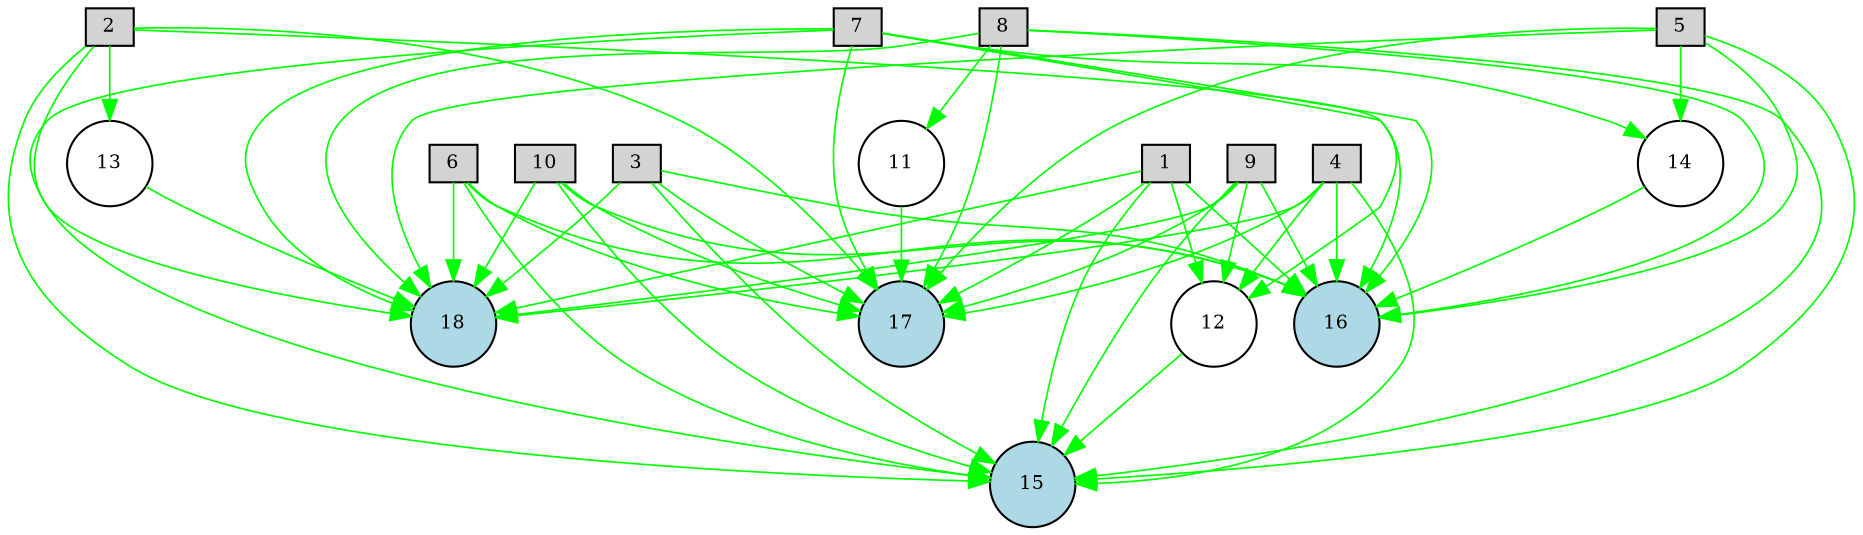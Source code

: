 digraph {
	node [fontsize=9 height=0.2 shape=circle width=0.2]
	1 [fillcolor=lightgray shape=box style=filled]
	2 [fillcolor=lightgray shape=box style=filled]
	3 [fillcolor=lightgray shape=box style=filled]
	4 [fillcolor=lightgray shape=box style=filled]
	5 [fillcolor=lightgray shape=box style=filled]
	6 [fillcolor=lightgray shape=box style=filled]
	7 [fillcolor=lightgray shape=box style=filled]
	8 [fillcolor=lightgray shape=box style=filled]
	9 [fillcolor=lightgray shape=box style=filled]
	10 [fillcolor=lightgray shape=box style=filled]
	17 [fillcolor=lightblue style=filled]
	15 [fillcolor=lightblue style=filled]
	18 [fillcolor=lightblue style=filled]
	16 [fillcolor=lightblue style=filled]
	11 [fillcolor=white style=filled]
	12 [fillcolor=white style=filled]
	13 [fillcolor=white style=filled]
	14 [fillcolor=white style=filled]
	1 -> 17 [color=green penwidth=0.8 style=solid]
	1 -> 15 [color=green penwidth=0.8 style=solid]
	1 -> 18 [color=green penwidth=0.8 style=solid]
	1 -> 16 [color=green penwidth=0.8 style=solid]
	2 -> 17 [color=green penwidth=0.8 style=solid]
	2 -> 15 [color=green penwidth=0.8 style=solid]
	2 -> 18 [color=green penwidth=0.8 style=solid]
	2 -> 16 [color=green penwidth=0.8 style=solid]
	3 -> 17 [color=green penwidth=0.8 style=solid]
	3 -> 15 [color=green penwidth=0.8 style=solid]
	3 -> 18 [color=green penwidth=0.8 style=solid]
	3 -> 16 [color=green penwidth=0.8 style=solid]
	4 -> 17 [color=green penwidth=0.8 style=solid]
	4 -> 15 [color=green penwidth=0.8 style=solid]
	4 -> 18 [color=green penwidth=0.8 style=solid]
	4 -> 16 [color=green penwidth=0.8 style=solid]
	5 -> 17 [color=green penwidth=0.8 style=solid]
	5 -> 15 [color=green penwidth=0.8 style=solid]
	5 -> 18 [color=green penwidth=0.8 style=solid]
	5 -> 16 [color=green penwidth=0.8 style=solid]
	6 -> 17 [color=green penwidth=0.8 style=solid]
	6 -> 15 [color=green penwidth=0.8 style=solid]
	6 -> 18 [color=green penwidth=0.8 style=solid]
	6 -> 16 [color=green penwidth=0.8 style=solid]
	7 -> 17 [color=green penwidth=0.8 style=solid]
	7 -> 15 [color=green penwidth=0.8 style=solid]
	7 -> 18 [color=green penwidth=0.8 style=solid]
	7 -> 16 [color=green penwidth=0.8 style=solid]
	8 -> 17 [color=green penwidth=0.8 style=solid]
	8 -> 15 [color=green penwidth=0.8 style=solid]
	8 -> 18 [color=green penwidth=0.8 style=solid]
	8 -> 16 [color=green penwidth=0.8 style=solid]
	9 -> 17 [color=green penwidth=0.8 style=solid]
	9 -> 15 [color=green penwidth=0.8 style=solid]
	9 -> 18 [color=green penwidth=0.8 style=solid]
	9 -> 16 [color=green penwidth=0.8 style=solid]
	10 -> 17 [color=green penwidth=0.8 style=solid]
	10 -> 15 [color=green penwidth=0.8 style=solid]
	10 -> 18 [color=green penwidth=0.8 style=solid]
	10 -> 16 [color=green penwidth=0.8 style=solid]
	1 -> 12 [color=green penwidth=0.8 style=solid]
	12 -> 15 [color=green penwidth=0.8 style=solid]
	7 -> 14 [color=green penwidth=0.8 style=solid]
	14 -> 16 [color=green penwidth=0.8 style=solid]
	7 -> 12 [color=green penwidth=0.8 style=solid]
	8 -> 11 [color=green penwidth=0.8 style=solid]
	11 -> 17 [color=green penwidth=0.8 style=solid]
	9 -> 12 [color=green penwidth=0.8 style=solid]
	5 -> 14 [color=green penwidth=0.8 style=solid]
	2 -> 13 [color=green penwidth=0.8 style=solid]
	13 -> 18 [color=green penwidth=0.8 style=solid]
	4 -> 12 [color=green penwidth=0.8 style=solid]
}
